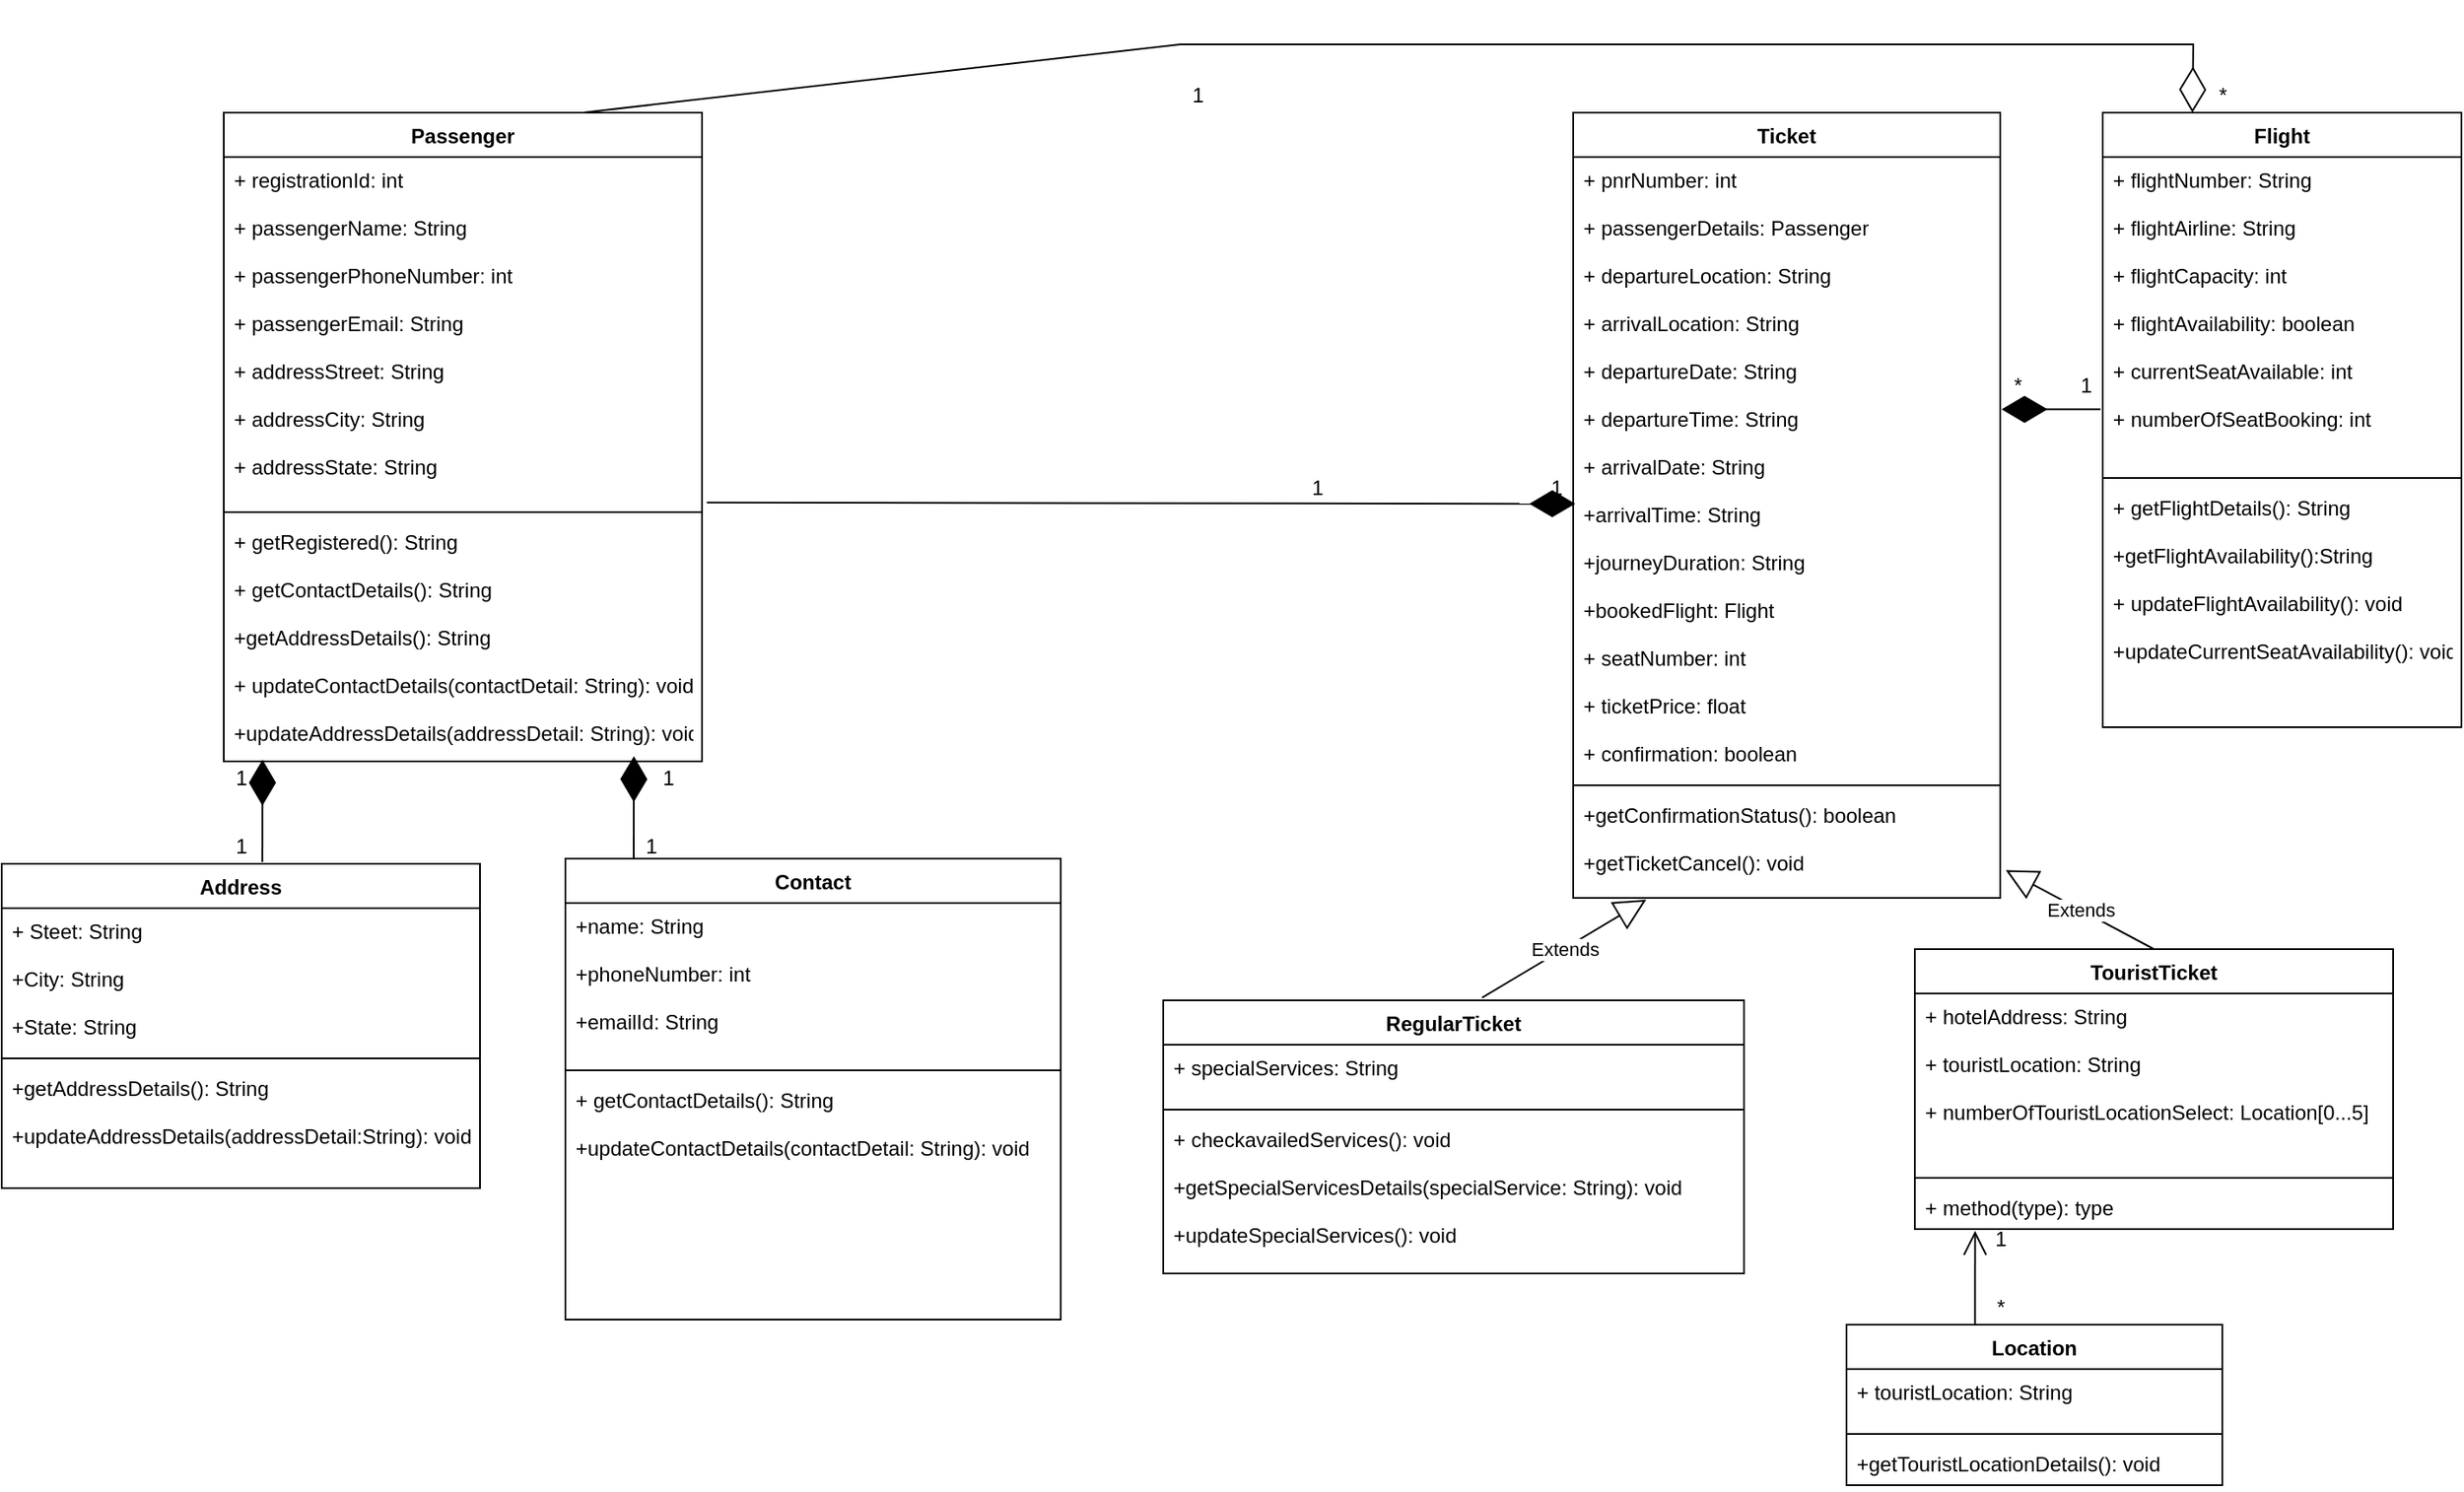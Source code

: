 <mxfile version="17.1.2" type="device"><diagram id="_i1UURWX1C_GBvMKWXLl" name="Page-1"><mxGraphModel dx="1632" dy="1511" grid="1" gridSize="10" guides="1" tooltips="1" connect="1" arrows="1" fold="1" page="1" pageScale="1" pageWidth="850" pageHeight="1100" math="0" shadow="0"><root><mxCell id="0"/><mxCell id="1" parent="0"/><mxCell id="uBR2EixaX5quv2LaqxRx-1" value="Passenger" style="swimlane;fontStyle=1;align=center;verticalAlign=top;childLayout=stackLayout;horizontal=1;startSize=26;horizontalStack=0;resizeParent=1;resizeParentMax=0;resizeLast=0;collapsible=1;marginBottom=0;" vertex="1" parent="1"><mxGeometry x="-470" width="280" height="380" as="geometry"/></mxCell><mxCell id="uBR2EixaX5quv2LaqxRx-2" value="+ registrationId: int&#10;&#10;+ passengerName: String&#10;&#10;+ passengerPhoneNumber: int&#10;&#10;+ passengerEmail: String&#10;&#10;+ addressStreet: String&#10;&#10;+ addressCity: String&#10;&#10;+ addressState: String" style="text;strokeColor=none;fillColor=none;align=left;verticalAlign=top;spacingLeft=4;spacingRight=4;overflow=hidden;rotatable=0;points=[[0,0.5],[1,0.5]];portConstraint=eastwest;" vertex="1" parent="uBR2EixaX5quv2LaqxRx-1"><mxGeometry y="26" width="280" height="204" as="geometry"/></mxCell><mxCell id="uBR2EixaX5quv2LaqxRx-3" value="" style="line;strokeWidth=1;fillColor=none;align=left;verticalAlign=middle;spacingTop=-1;spacingLeft=3;spacingRight=3;rotatable=0;labelPosition=right;points=[];portConstraint=eastwest;" vertex="1" parent="uBR2EixaX5quv2LaqxRx-1"><mxGeometry y="230" width="280" height="8" as="geometry"/></mxCell><mxCell id="uBR2EixaX5quv2LaqxRx-4" value="+ getRegistered(): String&#10;&#10;+ getContactDetails(): String&#10;&#10;+getAddressDetails(): String&#10;&#10;+ updateContactDetails(contactDetail: String): void&#10;&#10;+updateAddressDetails(addressDetail: String): void" style="text;strokeColor=none;fillColor=none;align=left;verticalAlign=top;spacingLeft=4;spacingRight=4;overflow=hidden;rotatable=0;points=[[0,0.5],[1,0.5]];portConstraint=eastwest;" vertex="1" parent="uBR2EixaX5quv2LaqxRx-1"><mxGeometry y="238" width="280" height="142" as="geometry"/></mxCell><mxCell id="uBR2EixaX5quv2LaqxRx-13" value="Flight" style="swimlane;fontStyle=1;align=center;verticalAlign=top;childLayout=stackLayout;horizontal=1;startSize=26;horizontalStack=0;resizeParent=1;resizeParentMax=0;resizeLast=0;collapsible=1;marginBottom=0;" vertex="1" parent="1"><mxGeometry x="630" width="210" height="360" as="geometry"/></mxCell><mxCell id="uBR2EixaX5quv2LaqxRx-14" value="+ flightNumber: String&#10;&#10;+ flightAirline: String&#10;&#10;+ flightCapacity: int&#10;&#10;+ flightAvailability: boolean&#10;&#10;+ currentSeatAvailable: int&#10;&#10;+ numberOfSeatBooking: int&#10;&#10;" style="text;strokeColor=none;fillColor=none;align=left;verticalAlign=top;spacingLeft=4;spacingRight=4;overflow=hidden;rotatable=0;points=[[0,0.5],[1,0.5]];portConstraint=eastwest;" vertex="1" parent="uBR2EixaX5quv2LaqxRx-13"><mxGeometry y="26" width="210" height="184" as="geometry"/></mxCell><mxCell id="uBR2EixaX5quv2LaqxRx-15" value="" style="line;strokeWidth=1;fillColor=none;align=left;verticalAlign=middle;spacingTop=-1;spacingLeft=3;spacingRight=3;rotatable=0;labelPosition=right;points=[];portConstraint=eastwest;" vertex="1" parent="uBR2EixaX5quv2LaqxRx-13"><mxGeometry y="210" width="210" height="8" as="geometry"/></mxCell><mxCell id="uBR2EixaX5quv2LaqxRx-16" value="+ getFlightDetails(): String&#10;&#10;+getFlightAvailability():String&#10;&#10;+ updateFlightAvailability(): void&#10;&#10;+updateCurrentSeatAvailability(): void" style="text;strokeColor=none;fillColor=none;align=left;verticalAlign=top;spacingLeft=4;spacingRight=4;overflow=hidden;rotatable=0;points=[[0,0.5],[1,0.5]];portConstraint=eastwest;" vertex="1" parent="uBR2EixaX5quv2LaqxRx-13"><mxGeometry y="218" width="210" height="142" as="geometry"/></mxCell><mxCell id="uBR2EixaX5quv2LaqxRx-17" value="TouristTicket" style="swimlane;fontStyle=1;align=center;verticalAlign=top;childLayout=stackLayout;horizontal=1;startSize=26;horizontalStack=0;resizeParent=1;resizeParentMax=0;resizeLast=0;collapsible=1;marginBottom=0;" vertex="1" parent="1"><mxGeometry x="520" y="490" width="280" height="164" as="geometry"/></mxCell><mxCell id="uBR2EixaX5quv2LaqxRx-18" value="+ hotelAddress: String&#10;&#10;+ touristLocation: String&#10;&#10;+ numberOfTouristLocationSelect: Location[0...5]" style="text;strokeColor=none;fillColor=none;align=left;verticalAlign=top;spacingLeft=4;spacingRight=4;overflow=hidden;rotatable=0;points=[[0,0.5],[1,0.5]];portConstraint=eastwest;" vertex="1" parent="uBR2EixaX5quv2LaqxRx-17"><mxGeometry y="26" width="280" height="104" as="geometry"/></mxCell><mxCell id="uBR2EixaX5quv2LaqxRx-19" value="" style="line;strokeWidth=1;fillColor=none;align=left;verticalAlign=middle;spacingTop=-1;spacingLeft=3;spacingRight=3;rotatable=0;labelPosition=right;points=[];portConstraint=eastwest;" vertex="1" parent="uBR2EixaX5quv2LaqxRx-17"><mxGeometry y="130" width="280" height="8" as="geometry"/></mxCell><mxCell id="uBR2EixaX5quv2LaqxRx-20" value="+ method(type): type" style="text;strokeColor=none;fillColor=none;align=left;verticalAlign=top;spacingLeft=4;spacingRight=4;overflow=hidden;rotatable=0;points=[[0,0.5],[1,0.5]];portConstraint=eastwest;" vertex="1" parent="uBR2EixaX5quv2LaqxRx-17"><mxGeometry y="138" width="280" height="26" as="geometry"/></mxCell><mxCell id="uBR2EixaX5quv2LaqxRx-21" value="RegularTicket" style="swimlane;fontStyle=1;align=center;verticalAlign=top;childLayout=stackLayout;horizontal=1;startSize=26;horizontalStack=0;resizeParent=1;resizeParentMax=0;resizeLast=0;collapsible=1;marginBottom=0;" vertex="1" parent="1"><mxGeometry x="80" y="520" width="340" height="160" as="geometry"/></mxCell><mxCell id="uBR2EixaX5quv2LaqxRx-22" value="+ specialServices: String" style="text;strokeColor=none;fillColor=none;align=left;verticalAlign=top;spacingLeft=4;spacingRight=4;overflow=hidden;rotatable=0;points=[[0,0.5],[1,0.5]];portConstraint=eastwest;" vertex="1" parent="uBR2EixaX5quv2LaqxRx-21"><mxGeometry y="26" width="340" height="34" as="geometry"/></mxCell><mxCell id="uBR2EixaX5quv2LaqxRx-23" value="" style="line;strokeWidth=1;fillColor=none;align=left;verticalAlign=middle;spacingTop=-1;spacingLeft=3;spacingRight=3;rotatable=0;labelPosition=right;points=[];portConstraint=eastwest;" vertex="1" parent="uBR2EixaX5quv2LaqxRx-21"><mxGeometry y="60" width="340" height="8" as="geometry"/></mxCell><mxCell id="uBR2EixaX5quv2LaqxRx-24" value="+ checkavailedServices(): void&#10;&#10;+getSpecialServicesDetails(specialService: String): void&#10;&#10;+updateSpecialServices(): void" style="text;strokeColor=none;fillColor=none;align=left;verticalAlign=top;spacingLeft=4;spacingRight=4;overflow=hidden;rotatable=0;points=[[0,0.5],[1,0.5]];portConstraint=eastwest;" vertex="1" parent="uBR2EixaX5quv2LaqxRx-21"><mxGeometry y="68" width="340" height="92" as="geometry"/></mxCell><mxCell id="uBR2EixaX5quv2LaqxRx-25" value="Location" style="swimlane;fontStyle=1;align=center;verticalAlign=top;childLayout=stackLayout;horizontal=1;startSize=26;horizontalStack=0;resizeParent=1;resizeParentMax=0;resizeLast=0;collapsible=1;marginBottom=0;" vertex="1" parent="1"><mxGeometry x="480" y="710" width="220" height="94" as="geometry"/></mxCell><mxCell id="uBR2EixaX5quv2LaqxRx-26" value="+ touristLocation: String" style="text;strokeColor=none;fillColor=none;align=left;verticalAlign=top;spacingLeft=4;spacingRight=4;overflow=hidden;rotatable=0;points=[[0,0.5],[1,0.5]];portConstraint=eastwest;" vertex="1" parent="uBR2EixaX5quv2LaqxRx-25"><mxGeometry y="26" width="220" height="34" as="geometry"/></mxCell><mxCell id="uBR2EixaX5quv2LaqxRx-27" value="" style="line;strokeWidth=1;fillColor=none;align=left;verticalAlign=middle;spacingTop=-1;spacingLeft=3;spacingRight=3;rotatable=0;labelPosition=right;points=[];portConstraint=eastwest;" vertex="1" parent="uBR2EixaX5quv2LaqxRx-25"><mxGeometry y="60" width="220" height="8" as="geometry"/></mxCell><mxCell id="uBR2EixaX5quv2LaqxRx-28" value="+getTouristLocationDetails(): void" style="text;strokeColor=none;fillColor=none;align=left;verticalAlign=top;spacingLeft=4;spacingRight=4;overflow=hidden;rotatable=0;points=[[0,0.5],[1,0.5]];portConstraint=eastwest;" vertex="1" parent="uBR2EixaX5quv2LaqxRx-25"><mxGeometry y="68" width="220" height="26" as="geometry"/></mxCell><mxCell id="uBR2EixaX5quv2LaqxRx-34" value="Ticket" style="swimlane;fontStyle=1;align=center;verticalAlign=top;childLayout=stackLayout;horizontal=1;startSize=26;horizontalStack=0;resizeParent=1;resizeParentMax=0;resizeLast=0;collapsible=1;marginBottom=0;" vertex="1" parent="1"><mxGeometry x="320" width="250" height="460" as="geometry"/></mxCell><mxCell id="uBR2EixaX5quv2LaqxRx-35" value="+ pnrNumber: int&#10;&#10;+ passengerDetails: Passenger&#10;&#10;+ departureLocation: String&#10;&#10;+ arrivalLocation: String&#10;&#10;+ departureDate: String&#10;&#10;+ departureTime: String&#10;&#10;+ arrivalDate: String&#10;&#10;+arrivalTime: String&#10;&#10;+journeyDuration: String&#10;&#10;+bookedFlight: Flight&#10;&#10;+ seatNumber: int&#10;&#10;+ ticketPrice: float&#10;&#10;+ confirmation: boolean" style="text;strokeColor=none;fillColor=none;align=left;verticalAlign=top;spacingLeft=4;spacingRight=4;overflow=hidden;rotatable=0;points=[[0,0.5],[1,0.5]];portConstraint=eastwest;" vertex="1" parent="uBR2EixaX5quv2LaqxRx-34"><mxGeometry y="26" width="250" height="364" as="geometry"/></mxCell><mxCell id="uBR2EixaX5quv2LaqxRx-36" value="" style="line;strokeWidth=1;fillColor=none;align=left;verticalAlign=middle;spacingTop=-1;spacingLeft=3;spacingRight=3;rotatable=0;labelPosition=right;points=[];portConstraint=eastwest;" vertex="1" parent="uBR2EixaX5quv2LaqxRx-34"><mxGeometry y="390" width="250" height="8" as="geometry"/></mxCell><mxCell id="uBR2EixaX5quv2LaqxRx-37" value="+getConfirmationStatus(): boolean&#10;&#10;+getTicketCancel(): void" style="text;strokeColor=none;fillColor=none;align=left;verticalAlign=top;spacingLeft=4;spacingRight=4;overflow=hidden;rotatable=0;points=[[0,0.5],[1,0.5]];portConstraint=eastwest;" vertex="1" parent="uBR2EixaX5quv2LaqxRx-34"><mxGeometry y="398" width="250" height="62" as="geometry"/></mxCell><mxCell id="uBR2EixaX5quv2LaqxRx-38" value="Extends" style="endArrow=block;endSize=16;endFill=0;html=1;rounded=0;exitX=0.549;exitY=-0.01;exitDx=0;exitDy=0;exitPerimeter=0;entryX=0.171;entryY=1.016;entryDx=0;entryDy=0;entryPerimeter=0;" edge="1" parent="1" source="uBR2EixaX5quv2LaqxRx-21" target="uBR2EixaX5quv2LaqxRx-37"><mxGeometry width="160" relative="1" as="geometry"><mxPoint x="260" y="370" as="sourcePoint"/><mxPoint x="420" y="370" as="targetPoint"/></mxGeometry></mxCell><mxCell id="uBR2EixaX5quv2LaqxRx-39" value="Extends" style="endArrow=block;endSize=16;endFill=0;html=1;rounded=0;entryX=1.013;entryY=0.737;entryDx=0;entryDy=0;entryPerimeter=0;exitX=0.5;exitY=0;exitDx=0;exitDy=0;" edge="1" parent="1" source="uBR2EixaX5quv2LaqxRx-17" target="uBR2EixaX5quv2LaqxRx-37"><mxGeometry width="160" relative="1" as="geometry"><mxPoint x="260" y="370" as="sourcePoint"/><mxPoint x="420" y="370" as="targetPoint"/></mxGeometry></mxCell><mxCell id="uBR2EixaX5quv2LaqxRx-40" value="" style="endArrow=diamondThin;endFill=1;endSize=24;html=1;rounded=0;entryX=0.005;entryY=0.558;entryDx=0;entryDy=0;entryPerimeter=0;exitX=1.01;exitY=0.992;exitDx=0;exitDy=0;exitPerimeter=0;" edge="1" parent="1" source="uBR2EixaX5quv2LaqxRx-2" target="uBR2EixaX5quv2LaqxRx-35"><mxGeometry width="160" relative="1" as="geometry"><mxPoint x="260" y="370" as="sourcePoint"/><mxPoint x="420" y="370" as="targetPoint"/></mxGeometry></mxCell><mxCell id="uBR2EixaX5quv2LaqxRx-41" value="1" style="text;html=1;align=center;verticalAlign=middle;resizable=0;points=[];autosize=1;strokeColor=none;fillColor=none;" vertex="1" parent="1"><mxGeometry x="160" y="210" width="20" height="20" as="geometry"/></mxCell><mxCell id="uBR2EixaX5quv2LaqxRx-42" value="1" style="text;html=1;align=center;verticalAlign=middle;resizable=0;points=[];autosize=1;strokeColor=none;fillColor=none;" vertex="1" parent="1"><mxGeometry x="300" y="210" width="20" height="20" as="geometry"/></mxCell><mxCell id="uBR2EixaX5quv2LaqxRx-43" value="" style="endArrow=diamondThin;endFill=1;endSize=24;html=1;rounded=0;entryX=1.003;entryY=0.406;entryDx=0;entryDy=0;entryPerimeter=0;exitX=-0.006;exitY=0.803;exitDx=0;exitDy=0;exitPerimeter=0;" edge="1" parent="1" source="uBR2EixaX5quv2LaqxRx-14" target="uBR2EixaX5quv2LaqxRx-35"><mxGeometry width="160" relative="1" as="geometry"><mxPoint x="260" y="250" as="sourcePoint"/><mxPoint x="420" y="250" as="targetPoint"/></mxGeometry></mxCell><mxCell id="uBR2EixaX5quv2LaqxRx-44" value="*" style="text;html=1;align=center;verticalAlign=middle;resizable=0;points=[];autosize=1;strokeColor=none;fillColor=none;" vertex="1" parent="1"><mxGeometry x="570" y="150" width="20" height="20" as="geometry"/></mxCell><mxCell id="uBR2EixaX5quv2LaqxRx-45" value="1" style="text;html=1;align=center;verticalAlign=middle;resizable=0;points=[];autosize=1;strokeColor=none;fillColor=none;" vertex="1" parent="1"><mxGeometry x="610" y="150" width="20" height="20" as="geometry"/></mxCell><mxCell id="uBR2EixaX5quv2LaqxRx-46" value="" style="endArrow=diamondThin;endFill=0;endSize=24;html=1;rounded=0;entryX=0.25;entryY=0;entryDx=0;entryDy=0;exitX=0.75;exitY=0;exitDx=0;exitDy=0;" edge="1" parent="1" source="uBR2EixaX5quv2LaqxRx-1" target="uBR2EixaX5quv2LaqxRx-13"><mxGeometry width="160" relative="1" as="geometry"><mxPoint x="200" y="-80" as="sourcePoint"/><mxPoint x="420" y="130" as="targetPoint"/><Array as="points"><mxPoint x="90" y="-40"/><mxPoint x="683" y="-40"/></Array></mxGeometry></mxCell><mxCell id="uBR2EixaX5quv2LaqxRx-47" value="*" style="text;html=1;align=center;verticalAlign=middle;resizable=0;points=[];autosize=1;strokeColor=none;fillColor=none;" vertex="1" parent="1"><mxGeometry x="690" y="-20" width="20" height="20" as="geometry"/></mxCell><mxCell id="uBR2EixaX5quv2LaqxRx-48" value="1" style="text;html=1;align=center;verticalAlign=middle;resizable=0;points=[];autosize=1;strokeColor=none;fillColor=none;" vertex="1" parent="1"><mxGeometry x="90" y="-20" width="20" height="20" as="geometry"/></mxCell><mxCell id="uBR2EixaX5quv2LaqxRx-49" value="" style="endArrow=open;endFill=1;endSize=12;html=1;rounded=0;entryX=0.126;entryY=1.038;entryDx=0;entryDy=0;entryPerimeter=0;exitX=0.342;exitY=0.004;exitDx=0;exitDy=0;exitPerimeter=0;" edge="1" parent="1" source="uBR2EixaX5quv2LaqxRx-25" target="uBR2EixaX5quv2LaqxRx-20"><mxGeometry width="160" relative="1" as="geometry"><mxPoint x="260" y="690" as="sourcePoint"/><mxPoint x="420" y="690" as="targetPoint"/></mxGeometry></mxCell><mxCell id="uBR2EixaX5quv2LaqxRx-50" value="1" style="text;html=1;align=center;verticalAlign=middle;resizable=0;points=[];autosize=1;strokeColor=none;fillColor=none;" vertex="1" parent="1"><mxGeometry x="560" y="650" width="20" height="20" as="geometry"/></mxCell><mxCell id="uBR2EixaX5quv2LaqxRx-52" value="*" style="text;html=1;align=center;verticalAlign=middle;resizable=0;points=[];autosize=1;strokeColor=none;fillColor=none;" vertex="1" parent="1"><mxGeometry x="560" y="690" width="20" height="20" as="geometry"/></mxCell><mxCell id="uBR2EixaX5quv2LaqxRx-53" value="Address" style="swimlane;fontStyle=1;align=center;verticalAlign=top;childLayout=stackLayout;horizontal=1;startSize=26;horizontalStack=0;resizeParent=1;resizeParentMax=0;resizeLast=0;collapsible=1;marginBottom=0;" vertex="1" parent="1"><mxGeometry x="-600" y="440" width="280" height="190" as="geometry"/></mxCell><mxCell id="uBR2EixaX5quv2LaqxRx-54" value="+ Steet: String&#10;&#10;+City: String&#10;&#10;+State: String" style="text;strokeColor=none;fillColor=none;align=left;verticalAlign=top;spacingLeft=4;spacingRight=4;overflow=hidden;rotatable=0;points=[[0,0.5],[1,0.5]];portConstraint=eastwest;" vertex="1" parent="uBR2EixaX5quv2LaqxRx-53"><mxGeometry y="26" width="280" height="84" as="geometry"/></mxCell><mxCell id="uBR2EixaX5quv2LaqxRx-55" value="" style="line;strokeWidth=1;fillColor=none;align=left;verticalAlign=middle;spacingTop=-1;spacingLeft=3;spacingRight=3;rotatable=0;labelPosition=right;points=[];portConstraint=eastwest;" vertex="1" parent="uBR2EixaX5quv2LaqxRx-53"><mxGeometry y="110" width="280" height="8" as="geometry"/></mxCell><mxCell id="uBR2EixaX5quv2LaqxRx-56" value="+getAddressDetails(): String&#10;&#10;+updateAddressDetails(addressDetail:String): void" style="text;strokeColor=none;fillColor=none;align=left;verticalAlign=top;spacingLeft=4;spacingRight=4;overflow=hidden;rotatable=0;points=[[0,0.5],[1,0.5]];portConstraint=eastwest;" vertex="1" parent="uBR2EixaX5quv2LaqxRx-53"><mxGeometry y="118" width="280" height="72" as="geometry"/></mxCell><mxCell id="uBR2EixaX5quv2LaqxRx-57" value="Contact" style="swimlane;fontStyle=1;align=center;verticalAlign=top;childLayout=stackLayout;horizontal=1;startSize=26;horizontalStack=0;resizeParent=1;resizeParentMax=0;resizeLast=0;collapsible=1;marginBottom=0;" vertex="1" parent="1"><mxGeometry x="-270" y="437" width="290" height="270" as="geometry"/></mxCell><mxCell id="uBR2EixaX5quv2LaqxRx-58" value="+name: String&#10;&#10;+phoneNumber: int&#10;&#10;+emailId: String" style="text;strokeColor=none;fillColor=none;align=left;verticalAlign=top;spacingLeft=4;spacingRight=4;overflow=hidden;rotatable=0;points=[[0,0.5],[1,0.5]];portConstraint=eastwest;" vertex="1" parent="uBR2EixaX5quv2LaqxRx-57"><mxGeometry y="26" width="290" height="94" as="geometry"/></mxCell><mxCell id="uBR2EixaX5quv2LaqxRx-59" value="" style="line;strokeWidth=1;fillColor=none;align=left;verticalAlign=middle;spacingTop=-1;spacingLeft=3;spacingRight=3;rotatable=0;labelPosition=right;points=[];portConstraint=eastwest;" vertex="1" parent="uBR2EixaX5quv2LaqxRx-57"><mxGeometry y="120" width="290" height="8" as="geometry"/></mxCell><mxCell id="uBR2EixaX5quv2LaqxRx-60" value="+ getContactDetails(): String&#10;&#10;+updateContactDetails(contactDetail: String): void" style="text;strokeColor=none;fillColor=none;align=left;verticalAlign=top;spacingLeft=4;spacingRight=4;overflow=hidden;rotatable=0;points=[[0,0.5],[1,0.5]];portConstraint=eastwest;" vertex="1" parent="uBR2EixaX5quv2LaqxRx-57"><mxGeometry y="128" width="290" height="142" as="geometry"/></mxCell><mxCell id="uBR2EixaX5quv2LaqxRx-63" value="" style="endArrow=diamondThin;endFill=1;endSize=24;html=1;rounded=0;entryX=0.081;entryY=0.993;entryDx=0;entryDy=0;entryPerimeter=0;exitX=0.545;exitY=-0.005;exitDx=0;exitDy=0;exitPerimeter=0;" edge="1" parent="1" source="uBR2EixaX5quv2LaqxRx-53" target="uBR2EixaX5quv2LaqxRx-4"><mxGeometry width="160" relative="1" as="geometry"><mxPoint x="-360" y="320" as="sourcePoint"/><mxPoint x="-200" y="320" as="targetPoint"/></mxGeometry></mxCell><mxCell id="uBR2EixaX5quv2LaqxRx-64" value="" style="endArrow=diamondThin;endFill=1;endSize=24;html=1;rounded=0;entryX=0.081;entryY=0.993;entryDx=0;entryDy=0;entryPerimeter=0;exitX=0.545;exitY=-0.005;exitDx=0;exitDy=0;exitPerimeter=0;" edge="1" parent="1"><mxGeometry width="160" relative="1" as="geometry"><mxPoint x="-230.0" y="437.0" as="sourcePoint"/><mxPoint x="-229.92" y="376.956" as="targetPoint"/></mxGeometry></mxCell><mxCell id="uBR2EixaX5quv2LaqxRx-65" value="1" style="text;html=1;align=center;verticalAlign=middle;resizable=0;points=[];autosize=1;strokeColor=none;fillColor=none;" vertex="1" parent="1"><mxGeometry x="-470" y="380" width="20" height="20" as="geometry"/></mxCell><mxCell id="uBR2EixaX5quv2LaqxRx-66" value="1" style="text;html=1;align=center;verticalAlign=middle;resizable=0;points=[];autosize=1;strokeColor=none;fillColor=none;" vertex="1" parent="1"><mxGeometry x="-470" y="420" width="20" height="20" as="geometry"/></mxCell><mxCell id="uBR2EixaX5quv2LaqxRx-67" value="1" style="text;html=1;align=center;verticalAlign=middle;resizable=0;points=[];autosize=1;strokeColor=none;fillColor=none;" vertex="1" parent="1"><mxGeometry x="-220" y="380" width="20" height="20" as="geometry"/></mxCell><mxCell id="uBR2EixaX5quv2LaqxRx-70" value="1" style="text;html=1;align=center;verticalAlign=middle;resizable=0;points=[];autosize=1;strokeColor=none;fillColor=none;" vertex="1" parent="1"><mxGeometry x="-230" y="420" width="20" height="20" as="geometry"/></mxCell></root></mxGraphModel></diagram></mxfile>